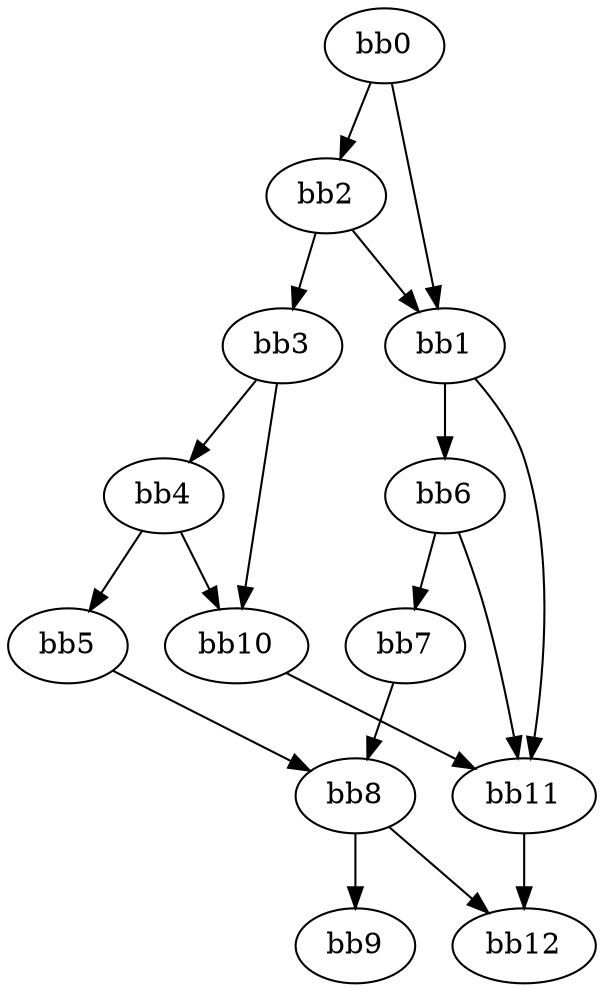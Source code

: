 digraph {
    0 [ label = "bb0\l" ]
    1 [ label = "bb1\l" ]
    2 [ label = "bb2\l" ]
    3 [ label = "bb3\l" ]
    4 [ label = "bb4\l" ]
    5 [ label = "bb5\l" ]
    6 [ label = "bb6\l" ]
    7 [ label = "bb7\l" ]
    8 [ label = "bb8\l" ]
    9 [ label = "bb9\l" ]
    10 [ label = "bb10\l" ]
    11 [ label = "bb11\l" ]
    12 [ label = "bb12\l" ]
    0 -> 1 [ ]
    0 -> 2 [ ]
    1 -> 6 [ ]
    1 -> 11 [ ]
    2 -> 1 [ ]
    2 -> 3 [ ]
    3 -> 4 [ ]
    3 -> 10 [ ]
    4 -> 5 [ ]
    4 -> 10 [ ]
    5 -> 8 [ ]
    6 -> 7 [ ]
    6 -> 11 [ ]
    7 -> 8 [ ]
    8 -> 9 [ ]
    8 -> 12 [ ]
    10 -> 11 [ ]
    11 -> 12 [ ]
}

